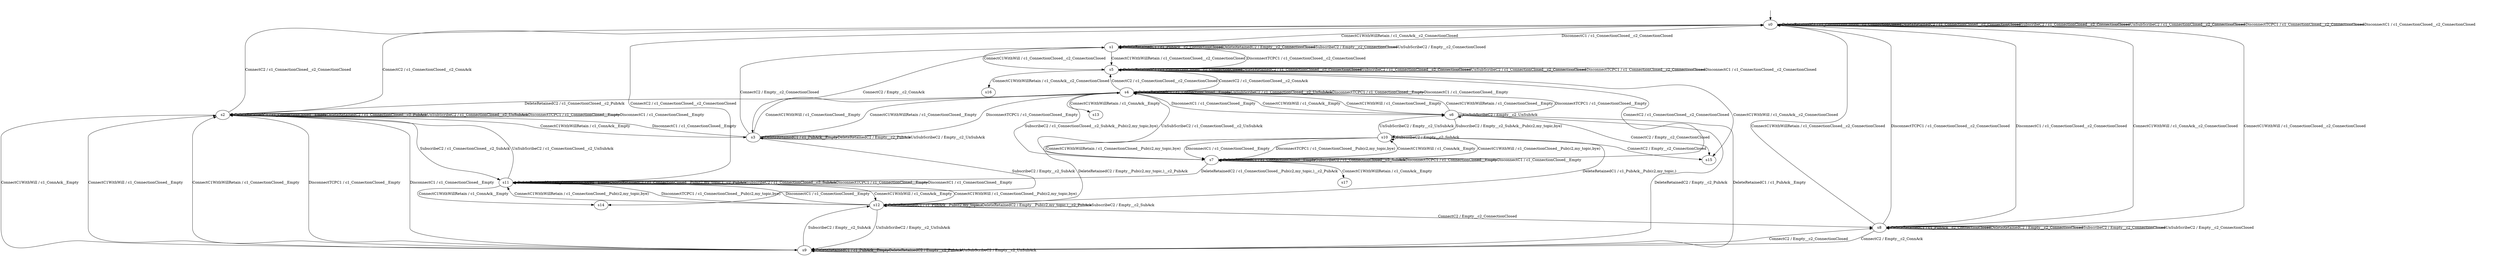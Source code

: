 digraph h10 {
s0 [label="s0"];
s1 [label="s1"];
s2 [label="s2"];
s3 [label="s3"];
s4 [label="s4"];
s5 [label="s5"];
s6 [label="s6"];
s7 [label="s7"];
s8 [label="s8"];
s9 [label="s9"];
s10 [label="s10"];
s11 [label="s11"];
s12 [label="s12"];
s0 -> s2 [label="ConnectC2 / c1_ConnectionClosed__c2_ConnAck"];
s0 -> s8 [label="ConnectC1WithWill / c1_ConnAck__c2_ConnectionClosed"];
s0 -> s1 [label="ConnectC1WithWillRetain / c1_ConnAck__c2_ConnectionClosed"];
s0 -> s0 [label="DeleteRetainedC1 / c1_ConnectionClosed__c2_ConnectionClosed"];
s0 -> s0 [label="DeleteRetainedC2 / c1_ConnectionClosed__c2_ConnectionClosed"];
s0 -> s0 [label="SubscribeC2 / c1_ConnectionClosed__c2_ConnectionClosed"];
s0 -> s0 [label="UnSubScribeC2 / c1_ConnectionClosed__c2_ConnectionClosed"];
s0 -> s0 [label="DisconnectTCPC1 / c1_ConnectionClosed__c2_ConnectionClosed"];
s0 -> s0 [label="DisconnectC1 / c1_ConnectionClosed__c2_ConnectionClosed"];
s1 -> s3 [label="ConnectC2 / Empty__c2_ConnAck"];
s1 -> s5 [label="ConnectC1WithWill / c1_ConnectionClosed__c2_ConnectionClosed"];
s1 -> s5 [label="ConnectC1WithWillRetain / c1_ConnectionClosed__c2_ConnectionClosed"];
s1 -> s1 [label="DeleteRetainedC1 / c1_PubAck__c2_ConnectionClosed"];
s1 -> s1 [label="DeleteRetainedC2 / Empty__c2_ConnectionClosed"];
s1 -> s1 [label="SubscribeC2 / Empty__c2_ConnectionClosed"];
s1 -> s1 [label="UnSubScribeC2 / Empty__c2_ConnectionClosed"];
s1 -> s5 [label="DisconnectTCPC1 / c1_ConnectionClosed__c2_ConnectionClosed"];
s1 -> s0 [label="DisconnectC1 / c1_ConnectionClosed__c2_ConnectionClosed"];
s2 -> s0 [label="ConnectC2 / c1_ConnectionClosed__c2_ConnectionClosed"];
s2 -> s9 [label="ConnectC1WithWill / c1_ConnAck__Empty"];
s2 -> s3 [label="ConnectC1WithWillRetain / c1_ConnAck__Empty"];
s2 -> s2 [label="DeleteRetainedC1 / c1_ConnectionClosed__Empty"];
s2 -> s2 [label="DeleteRetainedC2 / c1_ConnectionClosed__c2_PubAck"];
s2 -> s11 [label="SubscribeC2 / c1_ConnectionClosed__c2_SubAck"];
s2 -> s2 [label="UnSubScribeC2 / c1_ConnectionClosed__c2_UnSubAck"];
s2 -> s2 [label="DisconnectTCPC1 / c1_ConnectionClosed__Empty"];
s2 -> s2 [label="DisconnectC1 / c1_ConnectionClosed__Empty"];
s3 -> s1 [label="ConnectC2 / Empty__c2_ConnectionClosed"];
s3 -> s4 [label="ConnectC1WithWill / c1_ConnectionClosed__Empty"];
s3 -> s4 [label="ConnectC1WithWillRetain / c1_ConnectionClosed__Empty"];
s3 -> s3 [label="DeleteRetainedC1 / c1_PubAck__Empty"];
s3 -> s3 [label="DeleteRetainedC2 / Empty__c2_PubAck"];
s3 -> s14 [label="SubscribeC2 / Empty__c2_SubAck"];
s3 -> s3 [label="UnSubScribeC2 / Empty__c2_UnSubAck"];
s3 -> s4 [label="DisconnectTCPC1 / c1_ConnectionClosed__Empty"];
s3 -> s2 [label="DisconnectC1 / c1_ConnectionClosed__Empty"];
s4 -> s5 [label="ConnectC2 / c1_ConnectionClosed__c2_ConnectionClosed"];
s4 -> s6 [label="ConnectC1WithWill / c1_ConnAck__Empty"];
s4 -> s13 [label="ConnectC1WithWillRetain / c1_ConnAck__Empty"];
s4 -> s4 [label="DeleteRetainedC1 / c1_ConnectionClosed__Empty"];
s4 -> s2 [label="DeleteRetainedC2 / c1_ConnectionClosed__c2_PubAck"];
s4 -> s7 [label="SubscribeC2 / c1_ConnectionClosed__c2_SubAck__Pub(c2,my_topic,bye)"];
s4 -> s4 [label="UnSubScribeC2 / c1_ConnectionClosed__c2_UnSubAck"];
s4 -> s4 [label="DisconnectTCPC1 / c1_ConnectionClosed__Empty"];
s4 -> s4 [label="DisconnectC1 / c1_ConnectionClosed__Empty"];
s5 -> s4 [label="ConnectC2 / c1_ConnectionClosed__c2_ConnAck"];
s5 -> s15 [label="ConnectC1WithWill / c1_ConnAck__c2_ConnectionClosed"];
s5 -> s16 [label="ConnectC1WithWillRetain / c1_ConnAck__c2_ConnectionClosed"];
s5 -> s5 [label="DeleteRetainedC1 / c1_ConnectionClosed__c2_ConnectionClosed"];
s5 -> s5 [label="DeleteRetainedC2 / c1_ConnectionClosed__c2_ConnectionClosed"];
s5 -> s5 [label="SubscribeC2 / c1_ConnectionClosed__c2_ConnectionClosed"];
s5 -> s5 [label="UnSubScribeC2 / c1_ConnectionClosed__c2_ConnectionClosed"];
s5 -> s5 [label="DisconnectTCPC1 / c1_ConnectionClosed__c2_ConnectionClosed"];
s5 -> s5 [label="DisconnectC1 / c1_ConnectionClosed__c2_ConnectionClosed"];
s6 -> s15 [label="ConnectC2 / Empty__c2_ConnectionClosed"];
s6 -> s4 [label="ConnectC1WithWill / c1_ConnectionClosed__Empty"];
s6 -> s4 [label="ConnectC1WithWillRetain / c1_ConnectionClosed__Empty"];
s6 -> s9 [label="DeleteRetainedC1 / c1_PubAck__Empty"];
s6 -> s9 [label="DeleteRetainedC2 / Empty__c2_PubAck"];
s6 -> s10 [label="SubscribeC2 / Empty__c2_SubAck__Pub(c2,my_topic,bye)"];
s6 -> s6 [label="UnSubScribeC2 / Empty__c2_UnSubAck"];
s6 -> s4 [label="DisconnectTCPC1 / c1_ConnectionClosed__Empty"];
s6 -> s4 [label="DisconnectC1 / c1_ConnectionClosed__Empty"];
s7 -> s5 [label="ConnectC2 / c1_ConnectionClosed__c2_ConnectionClosed"];
s7 -> s10 [label="ConnectC1WithWill / c1_ConnAck__Empty"];
s7 -> s17 [label="ConnectC1WithWillRetain / c1_ConnAck__Empty"];
s7 -> s7 [label="DeleteRetainedC1 / c1_ConnectionClosed__Empty"];
s7 -> s11 [label="DeleteRetainedC2 / c1_ConnectionClosed__Pub(c2,my_topic,)__c2_PubAck"];
s7 -> s7 [label="SubscribeC2 / c1_ConnectionClosed__c2_SubAck"];
s7 -> s4 [label="UnSubScribeC2 / c1_ConnectionClosed__c2_UnSubAck"];
s7 -> s7 [label="DisconnectTCPC1 / c1_ConnectionClosed__Empty"];
s7 -> s7 [label="DisconnectC1 / c1_ConnectionClosed__Empty"];
s8 -> s9 [label="ConnectC2 / Empty__c2_ConnAck"];
s8 -> s0 [label="ConnectC1WithWill / c1_ConnectionClosed__c2_ConnectionClosed"];
s8 -> s0 [label="ConnectC1WithWillRetain / c1_ConnectionClosed__c2_ConnectionClosed"];
s8 -> s8 [label="DeleteRetainedC1 / c1_PubAck__c2_ConnectionClosed"];
s8 -> s8 [label="DeleteRetainedC2 / Empty__c2_ConnectionClosed"];
s8 -> s8 [label="SubscribeC2 / Empty__c2_ConnectionClosed"];
s8 -> s8 [label="UnSubScribeC2 / Empty__c2_ConnectionClosed"];
s8 -> s0 [label="DisconnectTCPC1 / c1_ConnectionClosed__c2_ConnectionClosed"];
s8 -> s0 [label="DisconnectC1 / c1_ConnectionClosed__c2_ConnectionClosed"];
s9 -> s8 [label="ConnectC2 / Empty__c2_ConnectionClosed"];
s9 -> s2 [label="ConnectC1WithWill / c1_ConnectionClosed__Empty"];
s9 -> s2 [label="ConnectC1WithWillRetain / c1_ConnectionClosed__Empty"];
s9 -> s9 [label="DeleteRetainedC1 / c1_PubAck__Empty"];
s9 -> s9 [label="DeleteRetainedC2 / Empty__c2_PubAck"];
s9 -> s12 [label="SubscribeC2 / Empty__c2_SubAck"];
s9 -> s9 [label="UnSubScribeC2 / Empty__c2_UnSubAck"];
s9 -> s2 [label="DisconnectTCPC1 / c1_ConnectionClosed__Empty"];
s9 -> s2 [label="DisconnectC1 / c1_ConnectionClosed__Empty"];
s10 -> s15 [label="ConnectC2 / Empty__c2_ConnectionClosed"];
s10 -> s7 [label="ConnectC1WithWill / c1_ConnectionClosed__Pub(c2,my_topic,bye)"];
s10 -> s7 [label="ConnectC1WithWillRetain / c1_ConnectionClosed__Pub(c2,my_topic,bye)"];
s10 -> s12 [label="DeleteRetainedC1 / c1_PubAck__Pub(c2,my_topic,)"];
s10 -> s12 [label="DeleteRetainedC2 / Empty__Pub(c2,my_topic,)__c2_PubAck"];
s10 -> s10 [label="SubscribeC2 / Empty__c2_SubAck"];
s10 -> s6 [label="UnSubScribeC2 / Empty__c2_UnSubAck"];
s10 -> s7 [label="DisconnectTCPC1 / c1_ConnectionClosed__Pub(c2,my_topic,bye)"];
s10 -> s7 [label="DisconnectC1 / c1_ConnectionClosed__Empty"];
s11 -> s0 [label="ConnectC2 / c1_ConnectionClosed__c2_ConnectionClosed"];
s11 -> s12 [label="ConnectC1WithWill / c1_ConnAck__Empty"];
s11 -> s14 [label="ConnectC1WithWillRetain / c1_ConnAck__Empty"];
s11 -> s11 [label="DeleteRetainedC1 / c1_ConnectionClosed__Empty"];
s11 -> s11 [label="DeleteRetainedC2 / c1_ConnectionClosed__Pub(c2,my_topic,)__c2_PubAck"];
s11 -> s11 [label="SubscribeC2 / c1_ConnectionClosed__c2_SubAck"];
s11 -> s2 [label="UnSubScribeC2 / c1_ConnectionClosed__c2_UnSubAck"];
s11 -> s11 [label="DisconnectTCPC1 / c1_ConnectionClosed__Empty"];
s11 -> s11 [label="DisconnectC1 / c1_ConnectionClosed__Empty"];
s12 -> s8 [label="ConnectC2 / Empty__c2_ConnectionClosed"];
s12 -> s11 [label="ConnectC1WithWill / c1_ConnectionClosed__Pub(c2,my_topic,bye)"];
s12 -> s11 [label="ConnectC1WithWillRetain / c1_ConnectionClosed__Pub(c2,my_topic,bye)"];
s12 -> s12 [label="DeleteRetainedC1 / c1_PubAck__Pub(c2,my_topic,)"];
s12 -> s12 [label="DeleteRetainedC2 / Empty__Pub(c2,my_topic,)__c2_PubAck"];
s12 -> s12 [label="SubscribeC2 / Empty__c2_SubAck"];
s12 -> s9 [label="UnSubScribeC2 / Empty__c2_UnSubAck"];
s12 -> s11 [label="DisconnectTCPC1 / c1_ConnectionClosed__Pub(c2,my_topic,bye)"];
s12 -> s11 [label="DisconnectC1 / c1_ConnectionClosed__Empty"];
__start0 [shape=none, label=""];
__start0 -> s0 [label=""];
}
